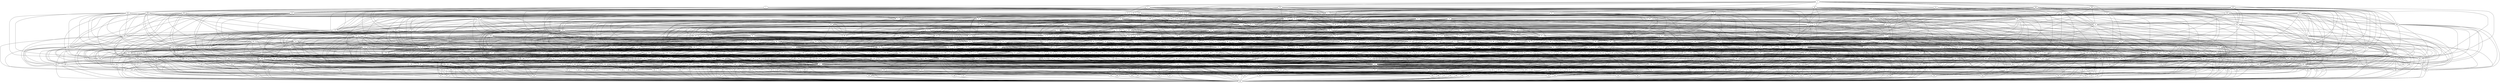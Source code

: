 graph {
  1 -- 2;
  1 -- 4;
  1 -- 11;
  1 -- 13;
  1 -- 39;
  1 -- 41;
  1 -- 48;
  1 -- 50;
  1 -- 151;
  1 -- 153;
  1 -- 160;
  1 -- 162;
  1 -- 188;
  1 -- 190;
  1 -- 197;
  1 -- 199;
  2 -- 3;
  2 -- 10;
  2 -- 12;
  2 -- 38;
  2 -- 40;
  2 -- 47;
  2 -- 49;
  2 -- 150;
  2 -- 152;
  2 -- 159;
  2 -- 161;
  2 -- 187;
  2 -- 189;
  2 -- 196;
  2 -- 198;
  4 -- 5;
  4 -- 10;
  4 -- 14;
  4 -- 38;
  4 -- 42;
  4 -- 47;
  4 -- 51;
  4 -- 150;
  4 -- 154;
  4 -- 159;
  4 -- 163;
  4 -- 187;
  4 -- 191;
  4 -- 196;
  4 -- 200;
  11 -- 3;
  11 -- 19;
  11 -- 21;
  11 -- 38;
  11 -- 40;
  11 -- 56;
  11 -- 58;
  11 -- 150;
  11 -- 152;
  11 -- 168;
  11 -- 170;
  11 -- 187;
  11 -- 189;
  11 -- 205;
  11 -- 207;
  13 -- 5;
  13 -- 19;
  13 -- 23;
  13 -- 38;
  13 -- 42;
  13 -- 56;
  13 -- 60;
  13 -- 150;
  13 -- 154;
  13 -- 168;
  13 -- 172;
  13 -- 187;
  13 -- 191;
  13 -- 205;
  13 -- 209;
  39 -- 3;
  39 -- 10;
  39 -- 12;
  39 -- 75;
  39 -- 77;
  39 -- 84;
  39 -- 86;
  39 -- 150;
  39 -- 152;
  39 -- 159;
  39 -- 161;
  39 -- 224;
  39 -- 226;
  39 -- 233;
  39 -- 235;
  41 -- 5;
  41 -- 10;
  41 -- 14;
  41 -- 75;
  41 -- 79;
  41 -- 84;
  41 -- 88;
  41 -- 150;
  41 -- 154;
  41 -- 159;
  41 -- 163;
  41 -- 224;
  41 -- 228;
  41 -- 233;
  41 -- 237;
  48 -- 3;
  48 -- 19;
  48 -- 21;
  48 -- 75;
  48 -- 77;
  48 -- 93;
  48 -- 95;
  48 -- 150;
  48 -- 152;
  48 -- 168;
  48 -- 170;
  48 -- 224;
  48 -- 226;
  48 -- 242;
  48 -- 244;
  50 -- 5;
  50 -- 19;
  50 -- 23;
  50 -- 75;
  50 -- 79;
  50 -- 93;
  50 -- 97;
  50 -- 150;
  50 -- 154;
  50 -- 168;
  50 -- 172;
  50 -- 224;
  50 -- 228;
  50 -- 242;
  50 -- 246;
  151 -- 3;
  151 -- 10;
  151 -- 12;
  151 -- 38;
  151 -- 40;
  151 -- 47;
  151 -- 49;
  151 -- 299;
  151 -- 301;
  151 -- 308;
  151 -- 310;
  151 -- 336;
  151 -- 338;
  151 -- 345;
  151 -- 347;
  153 -- 5;
  153 -- 10;
  153 -- 14;
  153 -- 38;
  153 -- 42;
  153 -- 47;
  153 -- 51;
  153 -- 299;
  153 -- 303;
  153 -- 308;
  153 -- 312;
  153 -- 336;
  153 -- 340;
  153 -- 345;
  153 -- 349;
  160 -- 3;
  160 -- 19;
  160 -- 21;
  160 -- 38;
  160 -- 40;
  160 -- 56;
  160 -- 58;
  160 -- 299;
  160 -- 301;
  160 -- 317;
  160 -- 319;
  160 -- 336;
  160 -- 338;
  160 -- 354;
  160 -- 356;
  162 -- 5;
  162 -- 19;
  162 -- 23;
  162 -- 38;
  162 -- 42;
  162 -- 56;
  162 -- 60;
  162 -- 299;
  162 -- 303;
  162 -- 317;
  162 -- 321;
  162 -- 336;
  162 -- 340;
  162 -- 354;
  162 -- 358;
  188 -- 3;
  188 -- 10;
  188 -- 12;
  188 -- 75;
  188 -- 77;
  188 -- 84;
  188 -- 86;
  188 -- 299;
  188 -- 301;
  188 -- 308;
  188 -- 310;
  188 -- 373;
  188 -- 375;
  188 -- 382;
  188 -- 384;
  190 -- 5;
  190 -- 10;
  190 -- 14;
  190 -- 75;
  190 -- 79;
  190 -- 84;
  190 -- 88;
  190 -- 299;
  190 -- 303;
  190 -- 308;
  190 -- 312;
  190 -- 373;
  190 -- 377;
  190 -- 382;
  190 -- 386;
  197 -- 3;
  197 -- 19;
  197 -- 21;
  197 -- 75;
  197 -- 77;
  197 -- 93;
  197 -- 95;
  197 -- 299;
  197 -- 301;
  197 -- 317;
  197 -- 319;
  197 -- 373;
  197 -- 375;
  197 -- 391;
  197 -- 393;
  199 -- 5;
  199 -- 19;
  199 -- 23;
  199 -- 75;
  199 -- 79;
  199 -- 93;
  199 -- 97;
  199 -- 299;
  199 -- 303;
  199 -- 317;
  199 -- 321;
  199 -- 373;
  199 -- 377;
  199 -- 391;
  199 -- 395;
  3 -- 6;
  3 -- 15;
  3 -- 43;
  3 -- 52;
  3 -- 155;
  3 -- 164;
  3 -- 192;
  3 -- 201;
  10 -- 20;
  10 -- 22;
  10 -- 57;
  10 -- 59;
  10 -- 169;
  10 -- 171;
  10 -- 206;
  10 -- 208;
  12 -- 6;
  12 -- 20;
  12 -- 24;
  12 -- 43;
  12 -- 57;
  12 -- 61;
  12 -- 155;
  12 -- 169;
  12 -- 173;
  12 -- 192;
  12 -- 206;
  12 -- 210;
  38 -- 76;
  38 -- 78;
  38 -- 85;
  38 -- 87;
  38 -- 225;
  38 -- 227;
  38 -- 234;
  38 -- 236;
  40 -- 6;
  40 -- 15;
  40 -- 76;
  40 -- 80;
  40 -- 85;
  40 -- 89;
  40 -- 155;
  40 -- 164;
  40 -- 225;
  40 -- 229;
  40 -- 234;
  40 -- 238;
  47 -- 20;
  47 -- 22;
  47 -- 76;
  47 -- 78;
  47 -- 94;
  47 -- 96;
  47 -- 169;
  47 -- 171;
  47 -- 225;
  47 -- 227;
  47 -- 243;
  47 -- 245;
  49 -- 6;
  49 -- 20;
  49 -- 24;
  49 -- 76;
  49 -- 80;
  49 -- 94;
  49 -- 98;
  49 -- 155;
  49 -- 169;
  49 -- 173;
  49 -- 225;
  49 -- 229;
  49 -- 243;
  49 -- 247;
  150 -- 300;
  150 -- 302;
  150 -- 309;
  150 -- 311;
  150 -- 337;
  150 -- 339;
  150 -- 346;
  150 -- 348;
  152 -- 6;
  152 -- 15;
  152 -- 43;
  152 -- 52;
  152 -- 300;
  152 -- 304;
  152 -- 309;
  152 -- 313;
  152 -- 337;
  152 -- 341;
  152 -- 346;
  152 -- 350;
  159 -- 20;
  159 -- 22;
  159 -- 57;
  159 -- 59;
  159 -- 300;
  159 -- 302;
  159 -- 318;
  159 -- 320;
  159 -- 337;
  159 -- 339;
  159 -- 355;
  159 -- 357;
  161 -- 6;
  161 -- 20;
  161 -- 24;
  161 -- 43;
  161 -- 57;
  161 -- 61;
  161 -- 300;
  161 -- 304;
  161 -- 318;
  161 -- 322;
  161 -- 337;
  161 -- 341;
  161 -- 355;
  161 -- 359;
  187 -- 76;
  187 -- 78;
  187 -- 85;
  187 -- 87;
  187 -- 300;
  187 -- 302;
  187 -- 309;
  187 -- 311;
  187 -- 374;
  187 -- 376;
  187 -- 383;
  187 -- 385;
  189 -- 6;
  189 -- 15;
  189 -- 76;
  189 -- 80;
  189 -- 85;
  189 -- 89;
  189 -- 300;
  189 -- 304;
  189 -- 309;
  189 -- 313;
  189 -- 374;
  189 -- 378;
  189 -- 383;
  189 -- 387;
  196 -- 20;
  196 -- 22;
  196 -- 76;
  196 -- 78;
  196 -- 94;
  196 -- 96;
  196 -- 300;
  196 -- 302;
  196 -- 318;
  196 -- 320;
  196 -- 374;
  196 -- 376;
  196 -- 392;
  196 -- 394;
  198 -- 6;
  198 -- 20;
  198 -- 24;
  198 -- 76;
  198 -- 80;
  198 -- 94;
  198 -- 98;
  198 -- 300;
  198 -- 304;
  198 -- 318;
  198 -- 322;
  198 -- 374;
  198 -- 378;
  198 -- 392;
  198 -- 396;
  6 -- 7;
  6 -- 16;
  6 -- 44;
  6 -- 53;
  6 -- 156;
  6 -- 165;
  6 -- 193;
  6 -- 202;
  15 -- 7;
  15 -- 21;
  15 -- 25;
  15 -- 44;
  15 -- 58;
  15 -- 62;
  15 -- 156;
  15 -- 170;
  15 -- 174;
  15 -- 193;
  15 -- 207;
  15 -- 211;
  43 -- 7;
  43 -- 16;
  43 -- 77;
  43 -- 81;
  43 -- 86;
  43 -- 90;
  43 -- 156;
  43 -- 165;
  43 -- 226;
  43 -- 230;
  43 -- 235;
  43 -- 239;
  52 -- 7;
  52 -- 21;
  52 -- 25;
  52 -- 77;
  52 -- 81;
  52 -- 95;
  52 -- 99;
  52 -- 156;
  52 -- 170;
  52 -- 174;
  52 -- 226;
  52 -- 230;
  52 -- 244;
  52 -- 248;
  155 -- 7;
  155 -- 16;
  155 -- 44;
  155 -- 53;
  155 -- 301;
  155 -- 305;
  155 -- 310;
  155 -- 314;
  155 -- 338;
  155 -- 342;
  155 -- 347;
  155 -- 351;
  164 -- 7;
  164 -- 21;
  164 -- 25;
  164 -- 44;
  164 -- 58;
  164 -- 62;
  164 -- 301;
  164 -- 305;
  164 -- 319;
  164 -- 323;
  164 -- 338;
  164 -- 342;
  164 -- 356;
  164 -- 360;
  192 -- 7;
  192 -- 16;
  192 -- 77;
  192 -- 81;
  192 -- 86;
  192 -- 90;
  192 -- 301;
  192 -- 305;
  192 -- 310;
  192 -- 314;
  192 -- 375;
  192 -- 379;
  192 -- 384;
  192 -- 388;
  201 -- 7;
  201 -- 21;
  201 -- 25;
  201 -- 77;
  201 -- 81;
  201 -- 95;
  201 -- 99;
  201 -- 301;
  201 -- 305;
  201 -- 319;
  201 -- 323;
  201 -- 375;
  201 -- 379;
  201 -- 393;
  201 -- 397;
  5 -- 8;
  5 -- 17;
  5 -- 45;
  5 -- 54;
  5 -- 157;
  5 -- 166;
  5 -- 194;
  5 -- 203;
  14 -- 8;
  14 -- 22;
  14 -- 26;
  14 -- 45;
  14 -- 59;
  14 -- 63;
  14 -- 157;
  14 -- 171;
  14 -- 175;
  14 -- 194;
  14 -- 208;
  14 -- 212;
  42 -- 8;
  42 -- 17;
  42 -- 78;
  42 -- 82;
  42 -- 87;
  42 -- 91;
  42 -- 157;
  42 -- 166;
  42 -- 227;
  42 -- 231;
  42 -- 236;
  42 -- 240;
  51 -- 8;
  51 -- 22;
  51 -- 26;
  51 -- 78;
  51 -- 82;
  51 -- 96;
  51 -- 100;
  51 -- 157;
  51 -- 171;
  51 -- 175;
  51 -- 227;
  51 -- 231;
  51 -- 245;
  51 -- 249;
  154 -- 8;
  154 -- 17;
  154 -- 45;
  154 -- 54;
  154 -- 302;
  154 -- 306;
  154 -- 311;
  154 -- 315;
  154 -- 339;
  154 -- 343;
  154 -- 348;
  154 -- 352;
  163 -- 8;
  163 -- 22;
  163 -- 26;
  163 -- 45;
  163 -- 59;
  163 -- 63;
  163 -- 302;
  163 -- 306;
  163 -- 320;
  163 -- 324;
  163 -- 339;
  163 -- 343;
  163 -- 357;
  163 -- 361;
  191 -- 8;
  191 -- 17;
  191 -- 78;
  191 -- 82;
  191 -- 87;
  191 -- 91;
  191 -- 302;
  191 -- 306;
  191 -- 311;
  191 -- 315;
  191 -- 376;
  191 -- 380;
  191 -- 385;
  191 -- 389;
  200 -- 8;
  200 -- 22;
  200 -- 26;
  200 -- 78;
  200 -- 82;
  200 -- 96;
  200 -- 100;
  200 -- 302;
  200 -- 306;
  200 -- 320;
  200 -- 324;
  200 -- 376;
  200 -- 380;
  200 -- 394;
  200 -- 398;
  8 -- 9;
  8 -- 18;
  8 -- 46;
  8 -- 55;
  8 -- 158;
  8 -- 167;
  8 -- 195;
  8 -- 204;
  17 -- 9;
  17 -- 23;
  17 -- 27;
  17 -- 46;
  17 -- 60;
  17 -- 64;
  17 -- 158;
  17 -- 172;
  17 -- 176;
  17 -- 195;
  17 -- 209;
  17 -- 213;
  45 -- 9;
  45 -- 18;
  45 -- 79;
  45 -- 83;
  45 -- 88;
  45 -- 92;
  45 -- 158;
  45 -- 167;
  45 -- 228;
  45 -- 232;
  45 -- 237;
  45 -- 241;
  54 -- 9;
  54 -- 23;
  54 -- 27;
  54 -- 79;
  54 -- 83;
  54 -- 97;
  54 -- 101;
  54 -- 158;
  54 -- 172;
  54 -- 176;
  54 -- 228;
  54 -- 232;
  54 -- 246;
  54 -- 250;
  157 -- 9;
  157 -- 18;
  157 -- 46;
  157 -- 55;
  157 -- 303;
  157 -- 307;
  157 -- 312;
  157 -- 316;
  157 -- 340;
  157 -- 344;
  157 -- 349;
  157 -- 353;
  166 -- 9;
  166 -- 23;
  166 -- 27;
  166 -- 46;
  166 -- 60;
  166 -- 64;
  166 -- 303;
  166 -- 307;
  166 -- 321;
  166 -- 325;
  166 -- 340;
  166 -- 344;
  166 -- 358;
  166 -- 362;
  194 -- 9;
  194 -- 18;
  194 -- 79;
  194 -- 83;
  194 -- 88;
  194 -- 92;
  194 -- 303;
  194 -- 307;
  194 -- 312;
  194 -- 316;
  194 -- 377;
  194 -- 381;
  194 -- 386;
  194 -- 390;
  203 -- 9;
  203 -- 23;
  203 -- 27;
  203 -- 79;
  203 -- 83;
  203 -- 97;
  203 -- 101;
  203 -- 303;
  203 -- 307;
  203 -- 321;
  203 -- 325;
  203 -- 377;
  203 -- 381;
  203 -- 395;
  203 -- 399;
  7 -- 9;
  7 -- 18;
  7 -- 46;
  7 -- 55;
  7 -- 158;
  7 -- 167;
  7 -- 195;
  7 -- 204;
  16 -- 9;
  16 -- 24;
  16 -- 27;
  16 -- 46;
  16 -- 61;
  16 -- 64;
  16 -- 158;
  16 -- 173;
  16 -- 176;
  16 -- 195;
  16 -- 210;
  16 -- 213;
  44 -- 9;
  44 -- 18;
  44 -- 80;
  44 -- 83;
  44 -- 89;
  44 -- 92;
  44 -- 158;
  44 -- 167;
  44 -- 229;
  44 -- 232;
  44 -- 238;
  44 -- 241;
  53 -- 9;
  53 -- 24;
  53 -- 27;
  53 -- 80;
  53 -- 83;
  53 -- 98;
  53 -- 101;
  53 -- 158;
  53 -- 173;
  53 -- 176;
  53 -- 229;
  53 -- 232;
  53 -- 247;
  53 -- 250;
  156 -- 9;
  156 -- 18;
  156 -- 46;
  156 -- 55;
  156 -- 304;
  156 -- 307;
  156 -- 313;
  156 -- 316;
  156 -- 341;
  156 -- 344;
  156 -- 350;
  156 -- 353;
  165 -- 9;
  165 -- 24;
  165 -- 27;
  165 -- 46;
  165 -- 61;
  165 -- 64;
  165 -- 304;
  165 -- 307;
  165 -- 322;
  165 -- 325;
  165 -- 341;
  165 -- 344;
  165 -- 359;
  165 -- 362;
  193 -- 9;
  193 -- 18;
  193 -- 80;
  193 -- 83;
  193 -- 89;
  193 -- 92;
  193 -- 304;
  193 -- 307;
  193 -- 313;
  193 -- 316;
  193 -- 378;
  193 -- 381;
  193 -- 387;
  193 -- 390;
  202 -- 9;
  202 -- 24;
  202 -- 27;
  202 -- 80;
  202 -- 83;
  202 -- 98;
  202 -- 101;
  202 -- 304;
  202 -- 307;
  202 -- 322;
  202 -- 325;
  202 -- 378;
  202 -- 381;
  202 -- 396;
  202 -- 399;
  18 -- 25;
  18 -- 26;
  18 -- 62;
  18 -- 63;
  18 -- 174;
  18 -- 175;
  18 -- 211;
  18 -- 212;
  46 -- 81;
  46 -- 82;
  46 -- 90;
  46 -- 91;
  46 -- 230;
  46 -- 231;
  46 -- 239;
  46 -- 240;
  55 -- 25;
  55 -- 26;
  55 -- 81;
  55 -- 82;
  55 -- 99;
  55 -- 100;
  55 -- 174;
  55 -- 175;
  55 -- 230;
  55 -- 231;
  55 -- 248;
  55 -- 249;
  158 -- 305;
  158 -- 306;
  158 -- 314;
  158 -- 315;
  158 -- 342;
  158 -- 343;
  158 -- 351;
  158 -- 352;
  167 -- 25;
  167 -- 26;
  167 -- 62;
  167 -- 63;
  167 -- 305;
  167 -- 306;
  167 -- 323;
  167 -- 324;
  167 -- 342;
  167 -- 343;
  167 -- 360;
  167 -- 361;
  195 -- 81;
  195 -- 82;
  195 -- 90;
  195 -- 91;
  195 -- 305;
  195 -- 306;
  195 -- 314;
  195 -- 315;
  195 -- 379;
  195 -- 380;
  195 -- 388;
  195 -- 389;
  204 -- 25;
  204 -- 26;
  204 -- 81;
  204 -- 82;
  204 -- 99;
  204 -- 100;
  204 -- 305;
  204 -- 306;
  204 -- 323;
  204 -- 324;
  204 -- 379;
  204 -- 380;
  204 -- 397;
  204 -- 398;
  20 -- 28;
  20 -- 30;
  20 -- 65;
  20 -- 67;
  20 -- 177;
  20 -- 179;
  20 -- 214;
  20 -- 216;
  22 -- 28;
  22 -- 32;
  22 -- 65;
  22 -- 69;
  22 -- 177;
  22 -- 181;
  22 -- 214;
  22 -- 218;
  57 -- 28;
  57 -- 30;
  57 -- 84;
  57 -- 86;
  57 -- 102;
  57 -- 104;
  57 -- 177;
  57 -- 179;
  57 -- 233;
  57 -- 235;
  57 -- 251;
  57 -- 253;
  59 -- 28;
  59 -- 32;
  59 -- 84;
  59 -- 88;
  59 -- 102;
  59 -- 106;
  59 -- 177;
  59 -- 181;
  59 -- 233;
  59 -- 237;
  59 -- 251;
  59 -- 255;
  169 -- 28;
  169 -- 30;
  169 -- 65;
  169 -- 67;
  169 -- 308;
  169 -- 310;
  169 -- 326;
  169 -- 328;
  169 -- 345;
  169 -- 347;
  169 -- 363;
  169 -- 365;
  171 -- 28;
  171 -- 32;
  171 -- 65;
  171 -- 69;
  171 -- 308;
  171 -- 312;
  171 -- 326;
  171 -- 330;
  171 -- 345;
  171 -- 349;
  171 -- 363;
  171 -- 367;
  206 -- 28;
  206 -- 30;
  206 -- 84;
  206 -- 86;
  206 -- 102;
  206 -- 104;
  206 -- 308;
  206 -- 310;
  206 -- 326;
  206 -- 328;
  206 -- 382;
  206 -- 384;
  206 -- 400;
  206 -- 402;
  208 -- 28;
  208 -- 32;
  208 -- 84;
  208 -- 88;
  208 -- 102;
  208 -- 106;
  208 -- 308;
  208 -- 312;
  208 -- 326;
  208 -- 330;
  208 -- 382;
  208 -- 386;
  208 -- 400;
  208 -- 404;
  19 -- 29;
  19 -- 31;
  19 -- 66;
  19 -- 68;
  19 -- 178;
  19 -- 180;
  19 -- 215;
  19 -- 217;
  21 -- 29;
  21 -- 33;
  21 -- 66;
  21 -- 70;
  21 -- 178;
  21 -- 182;
  21 -- 215;
  21 -- 219;
  56 -- 29;
  56 -- 31;
  56 -- 85;
  56 -- 87;
  56 -- 103;
  56 -- 105;
  56 -- 178;
  56 -- 180;
  56 -- 234;
  56 -- 236;
  56 -- 252;
  56 -- 254;
  58 -- 29;
  58 -- 33;
  58 -- 85;
  58 -- 89;
  58 -- 103;
  58 -- 107;
  58 -- 178;
  58 -- 182;
  58 -- 234;
  58 -- 238;
  58 -- 252;
  58 -- 256;
  168 -- 29;
  168 -- 31;
  168 -- 66;
  168 -- 68;
  168 -- 309;
  168 -- 311;
  168 -- 327;
  168 -- 329;
  168 -- 346;
  168 -- 348;
  168 -- 364;
  168 -- 366;
  170 -- 29;
  170 -- 33;
  170 -- 66;
  170 -- 70;
  170 -- 309;
  170 -- 313;
  170 -- 327;
  170 -- 331;
  170 -- 346;
  170 -- 350;
  170 -- 364;
  170 -- 368;
  205 -- 29;
  205 -- 31;
  205 -- 85;
  205 -- 87;
  205 -- 103;
  205 -- 105;
  205 -- 309;
  205 -- 311;
  205 -- 327;
  205 -- 329;
  205 -- 383;
  205 -- 385;
  205 -- 401;
  205 -- 403;
  207 -- 29;
  207 -- 33;
  207 -- 85;
  207 -- 89;
  207 -- 103;
  207 -- 107;
  207 -- 309;
  207 -- 313;
  207 -- 327;
  207 -- 331;
  207 -- 383;
  207 -- 387;
  207 -- 401;
  207 -- 405;
  24 -- 30;
  24 -- 34;
  24 -- 67;
  24 -- 71;
  24 -- 179;
  24 -- 183;
  24 -- 216;
  24 -- 220;
  61 -- 30;
  61 -- 34;
  61 -- 86;
  61 -- 90;
  61 -- 104;
  61 -- 108;
  61 -- 179;
  61 -- 183;
  61 -- 235;
  61 -- 239;
  61 -- 253;
  61 -- 257;
  173 -- 30;
  173 -- 34;
  173 -- 67;
  173 -- 71;
  173 -- 310;
  173 -- 314;
  173 -- 328;
  173 -- 332;
  173 -- 347;
  173 -- 351;
  173 -- 365;
  173 -- 369;
  210 -- 30;
  210 -- 34;
  210 -- 86;
  210 -- 90;
  210 -- 104;
  210 -- 108;
  210 -- 310;
  210 -- 314;
  210 -- 328;
  210 -- 332;
  210 -- 384;
  210 -- 388;
  210 -- 402;
  210 -- 406;
  23 -- 31;
  23 -- 35;
  23 -- 68;
  23 -- 72;
  23 -- 180;
  23 -- 184;
  23 -- 217;
  23 -- 221;
  60 -- 31;
  60 -- 35;
  60 -- 87;
  60 -- 91;
  60 -- 105;
  60 -- 109;
  60 -- 180;
  60 -- 184;
  60 -- 236;
  60 -- 240;
  60 -- 254;
  60 -- 258;
  172 -- 31;
  172 -- 35;
  172 -- 68;
  172 -- 72;
  172 -- 311;
  172 -- 315;
  172 -- 329;
  172 -- 333;
  172 -- 348;
  172 -- 352;
  172 -- 366;
  172 -- 370;
  209 -- 31;
  209 -- 35;
  209 -- 87;
  209 -- 91;
  209 -- 105;
  209 -- 109;
  209 -- 311;
  209 -- 315;
  209 -- 329;
  209 -- 333;
  209 -- 385;
  209 -- 389;
  209 -- 403;
  209 -- 407;
  26 -- 32;
  26 -- 36;
  26 -- 69;
  26 -- 73;
  26 -- 181;
  26 -- 185;
  26 -- 218;
  26 -- 222;
  63 -- 32;
  63 -- 36;
  63 -- 88;
  63 -- 92;
  63 -- 106;
  63 -- 110;
  63 -- 181;
  63 -- 185;
  63 -- 237;
  63 -- 241;
  63 -- 255;
  63 -- 259;
  175 -- 32;
  175 -- 36;
  175 -- 69;
  175 -- 73;
  175 -- 312;
  175 -- 316;
  175 -- 330;
  175 -- 334;
  175 -- 349;
  175 -- 353;
  175 -- 367;
  175 -- 371;
  212 -- 32;
  212 -- 36;
  212 -- 88;
  212 -- 92;
  212 -- 106;
  212 -- 110;
  212 -- 312;
  212 -- 316;
  212 -- 330;
  212 -- 334;
  212 -- 386;
  212 -- 390;
  212 -- 404;
  212 -- 408;
  25 -- 33;
  25 -- 36;
  25 -- 70;
  25 -- 73;
  25 -- 182;
  25 -- 185;
  25 -- 219;
  25 -- 222;
  62 -- 33;
  62 -- 36;
  62 -- 89;
  62 -- 92;
  62 -- 107;
  62 -- 110;
  62 -- 182;
  62 -- 185;
  62 -- 238;
  62 -- 241;
  62 -- 256;
  62 -- 259;
  174 -- 33;
  174 -- 36;
  174 -- 70;
  174 -- 73;
  174 -- 313;
  174 -- 316;
  174 -- 331;
  174 -- 334;
  174 -- 350;
  174 -- 353;
  174 -- 368;
  174 -- 371;
  211 -- 33;
  211 -- 36;
  211 -- 89;
  211 -- 92;
  211 -- 107;
  211 -- 110;
  211 -- 313;
  211 -- 316;
  211 -- 331;
  211 -- 334;
  211 -- 387;
  211 -- 390;
  211 -- 405;
  211 -- 408;
  27 -- 34;
  27 -- 35;
  27 -- 71;
  27 -- 72;
  27 -- 183;
  27 -- 184;
  27 -- 220;
  27 -- 221;
  64 -- 34;
  64 -- 35;
  64 -- 90;
  64 -- 91;
  64 -- 108;
  64 -- 109;
  64 -- 183;
  64 -- 184;
  64 -- 239;
  64 -- 240;
  64 -- 257;
  64 -- 258;
  176 -- 34;
  176 -- 35;
  176 -- 71;
  176 -- 72;
  176 -- 314;
  176 -- 315;
  176 -- 332;
  176 -- 333;
  176 -- 351;
  176 -- 352;
  176 -- 369;
  176 -- 370;
  213 -- 34;
  213 -- 35;
  213 -- 90;
  213 -- 91;
  213 -- 108;
  213 -- 109;
  213 -- 314;
  213 -- 315;
  213 -- 332;
  213 -- 333;
  213 -- 388;
  213 -- 389;
  213 -- 406;
  213 -- 407;
  29 -- 37;
  29 -- 74;
  29 -- 186;
  29 -- 223;
  31 -- 37;
  31 -- 74;
  31 -- 186;
  31 -- 223;
  66 -- 37;
  66 -- 93;
  66 -- 95;
  66 -- 111;
  66 -- 186;
  66 -- 242;
  66 -- 244;
  66 -- 260;
  68 -- 37;
  68 -- 93;
  68 -- 97;
  68 -- 111;
  68 -- 186;
  68 -- 242;
  68 -- 246;
  68 -- 260;
  178 -- 37;
  178 -- 74;
  178 -- 317;
  178 -- 319;
  178 -- 335;
  178 -- 354;
  178 -- 356;
  178 -- 372;
  180 -- 37;
  180 -- 74;
  180 -- 317;
  180 -- 321;
  180 -- 335;
  180 -- 354;
  180 -- 358;
  180 -- 372;
  215 -- 37;
  215 -- 93;
  215 -- 95;
  215 -- 111;
  215 -- 317;
  215 -- 319;
  215 -- 335;
  215 -- 391;
  215 -- 393;
  215 -- 409;
  217 -- 37;
  217 -- 93;
  217 -- 97;
  217 -- 111;
  217 -- 317;
  217 -- 321;
  217 -- 335;
  217 -- 391;
  217 -- 395;
  217 -- 409;
  28 -- 37;
  28 -- 74;
  28 -- 186;
  28 -- 223;
  30 -- 37;
  30 -- 74;
  30 -- 186;
  30 -- 223;
  65 -- 37;
  65 -- 94;
  65 -- 96;
  65 -- 111;
  65 -- 186;
  65 -- 243;
  65 -- 245;
  65 -- 260;
  67 -- 37;
  67 -- 94;
  67 -- 98;
  67 -- 111;
  67 -- 186;
  67 -- 243;
  67 -- 247;
  67 -- 260;
  177 -- 37;
  177 -- 74;
  177 -- 318;
  177 -- 320;
  177 -- 335;
  177 -- 355;
  177 -- 357;
  177 -- 372;
  179 -- 37;
  179 -- 74;
  179 -- 318;
  179 -- 322;
  179 -- 335;
  179 -- 355;
  179 -- 359;
  179 -- 372;
  214 -- 37;
  214 -- 94;
  214 -- 96;
  214 -- 111;
  214 -- 318;
  214 -- 320;
  214 -- 335;
  214 -- 392;
  214 -- 394;
  214 -- 409;
  216 -- 37;
  216 -- 94;
  216 -- 98;
  216 -- 111;
  216 -- 318;
  216 -- 322;
  216 -- 335;
  216 -- 392;
  216 -- 396;
  216 -- 409;
  33 -- 37;
  33 -- 74;
  33 -- 186;
  33 -- 223;
  70 -- 37;
  70 -- 95;
  70 -- 99;
  70 -- 111;
  70 -- 186;
  70 -- 244;
  70 -- 248;
  70 -- 260;
  182 -- 37;
  182 -- 74;
  182 -- 319;
  182 -- 323;
  182 -- 335;
  182 -- 356;
  182 -- 360;
  182 -- 372;
  219 -- 37;
  219 -- 95;
  219 -- 99;
  219 -- 111;
  219 -- 319;
  219 -- 323;
  219 -- 335;
  219 -- 393;
  219 -- 397;
  219 -- 409;
  32 -- 37;
  32 -- 74;
  32 -- 186;
  32 -- 223;
  69 -- 37;
  69 -- 96;
  69 -- 100;
  69 -- 111;
  69 -- 186;
  69 -- 245;
  69 -- 249;
  69 -- 260;
  181 -- 37;
  181 -- 74;
  181 -- 320;
  181 -- 324;
  181 -- 335;
  181 -- 357;
  181 -- 361;
  181 -- 372;
  218 -- 37;
  218 -- 96;
  218 -- 100;
  218 -- 111;
  218 -- 320;
  218 -- 324;
  218 -- 335;
  218 -- 394;
  218 -- 398;
  218 -- 409;
  35 -- 37;
  35 -- 74;
  35 -- 186;
  35 -- 223;
  72 -- 37;
  72 -- 97;
  72 -- 101;
  72 -- 111;
  72 -- 186;
  72 -- 246;
  72 -- 250;
  72 -- 260;
  184 -- 37;
  184 -- 74;
  184 -- 321;
  184 -- 325;
  184 -- 335;
  184 -- 358;
  184 -- 362;
  184 -- 372;
  221 -- 37;
  221 -- 97;
  221 -- 101;
  221 -- 111;
  221 -- 321;
  221 -- 325;
  221 -- 335;
  221 -- 395;
  221 -- 399;
  221 -- 409;
  34 -- 37;
  34 -- 74;
  34 -- 186;
  34 -- 223;
  71 -- 37;
  71 -- 98;
  71 -- 101;
  71 -- 111;
  71 -- 186;
  71 -- 247;
  71 -- 250;
  71 -- 260;
  183 -- 37;
  183 -- 74;
  183 -- 322;
  183 -- 325;
  183 -- 335;
  183 -- 359;
  183 -- 362;
  183 -- 372;
  220 -- 37;
  220 -- 98;
  220 -- 101;
  220 -- 111;
  220 -- 322;
  220 -- 325;
  220 -- 335;
  220 -- 396;
  220 -- 399;
  220 -- 409;
  36 -- 37;
  36 -- 74;
  36 -- 186;
  36 -- 223;
  73 -- 37;
  73 -- 99;
  73 -- 100;
  73 -- 111;
  73 -- 186;
  73 -- 248;
  73 -- 249;
  73 -- 260;
  185 -- 37;
  185 -- 74;
  185 -- 323;
  185 -- 324;
  185 -- 335;
  185 -- 360;
  185 -- 361;
  185 -- 372;
  222 -- 37;
  222 -- 99;
  222 -- 100;
  222 -- 111;
  222 -- 323;
  222 -- 324;
  222 -- 335;
  222 -- 397;
  222 -- 398;
  222 -- 409;
  74 -- 102;
  74 -- 103;
  74 -- 104;
  74 -- 105;
  74 -- 106;
  74 -- 107;
  74 -- 108;
  74 -- 109;
  74 -- 110;
  74 -- 251;
  74 -- 252;
  74 -- 253;
  74 -- 254;
  74 -- 255;
  74 -- 256;
  74 -- 257;
  74 -- 258;
  74 -- 259;
  186 -- 326;
  186 -- 327;
  186 -- 328;
  186 -- 329;
  186 -- 330;
  186 -- 331;
  186 -- 332;
  186 -- 333;
  186 -- 334;
  186 -- 363;
  186 -- 364;
  186 -- 365;
  186 -- 366;
  186 -- 367;
  186 -- 368;
  186 -- 369;
  186 -- 370;
  186 -- 371;
  223 -- 102;
  223 -- 103;
  223 -- 104;
  223 -- 105;
  223 -- 106;
  223 -- 107;
  223 -- 108;
  223 -- 109;
  223 -- 110;
  223 -- 326;
  223 -- 327;
  223 -- 328;
  223 -- 329;
  223 -- 330;
  223 -- 331;
  223 -- 332;
  223 -- 333;
  223 -- 334;
  223 -- 400;
  223 -- 401;
  223 -- 402;
  223 -- 403;
  223 -- 404;
  223 -- 405;
  223 -- 406;
  223 -- 407;
  223 -- 408;
  76 -- 112;
  76 -- 114;
  76 -- 121;
  76 -- 123;
  76 -- 261;
  76 -- 263;
  76 -- 270;
  76 -- 272;
  78 -- 112;
  78 -- 116;
  78 -- 121;
  78 -- 125;
  78 -- 261;
  78 -- 265;
  78 -- 270;
  78 -- 274;
  85 -- 112;
  85 -- 114;
  85 -- 130;
  85 -- 132;
  85 -- 261;
  85 -- 263;
  85 -- 279;
  85 -- 281;
  87 -- 112;
  87 -- 116;
  87 -- 130;
  87 -- 134;
  87 -- 261;
  87 -- 265;
  87 -- 279;
  87 -- 283;
  225 -- 112;
  225 -- 114;
  225 -- 121;
  225 -- 123;
  225 -- 336;
  225 -- 338;
  225 -- 345;
  225 -- 347;
  225 -- 410;
  225 -- 412;
  225 -- 419;
  225 -- 421;
  227 -- 112;
  227 -- 116;
  227 -- 121;
  227 -- 125;
  227 -- 336;
  227 -- 340;
  227 -- 345;
  227 -- 349;
  227 -- 410;
  227 -- 414;
  227 -- 419;
  227 -- 423;
  234 -- 112;
  234 -- 114;
  234 -- 130;
  234 -- 132;
  234 -- 336;
  234 -- 338;
  234 -- 354;
  234 -- 356;
  234 -- 410;
  234 -- 412;
  234 -- 428;
  234 -- 430;
  236 -- 112;
  236 -- 116;
  236 -- 130;
  236 -- 134;
  236 -- 336;
  236 -- 340;
  236 -- 354;
  236 -- 358;
  236 -- 410;
  236 -- 414;
  236 -- 428;
  236 -- 432;
  75 -- 113;
  75 -- 115;
  75 -- 122;
  75 -- 124;
  75 -- 262;
  75 -- 264;
  75 -- 271;
  75 -- 273;
  77 -- 113;
  77 -- 117;
  77 -- 122;
  77 -- 126;
  77 -- 262;
  77 -- 266;
  77 -- 271;
  77 -- 275;
  84 -- 113;
  84 -- 115;
  84 -- 131;
  84 -- 133;
  84 -- 262;
  84 -- 264;
  84 -- 280;
  84 -- 282;
  86 -- 113;
  86 -- 117;
  86 -- 131;
  86 -- 135;
  86 -- 262;
  86 -- 266;
  86 -- 280;
  86 -- 284;
  224 -- 113;
  224 -- 115;
  224 -- 122;
  224 -- 124;
  224 -- 337;
  224 -- 339;
  224 -- 346;
  224 -- 348;
  224 -- 411;
  224 -- 413;
  224 -- 420;
  224 -- 422;
  226 -- 113;
  226 -- 117;
  226 -- 122;
  226 -- 126;
  226 -- 337;
  226 -- 341;
  226 -- 346;
  226 -- 350;
  226 -- 411;
  226 -- 415;
  226 -- 420;
  226 -- 424;
  233 -- 113;
  233 -- 115;
  233 -- 131;
  233 -- 133;
  233 -- 337;
  233 -- 339;
  233 -- 355;
  233 -- 357;
  233 -- 411;
  233 -- 413;
  233 -- 429;
  233 -- 431;
  235 -- 113;
  235 -- 117;
  235 -- 131;
  235 -- 135;
  235 -- 337;
  235 -- 341;
  235 -- 355;
  235 -- 359;
  235 -- 411;
  235 -- 415;
  235 -- 429;
  235 -- 433;
  80 -- 114;
  80 -- 118;
  80 -- 123;
  80 -- 127;
  80 -- 263;
  80 -- 267;
  80 -- 272;
  80 -- 276;
  89 -- 114;
  89 -- 118;
  89 -- 132;
  89 -- 136;
  89 -- 263;
  89 -- 267;
  89 -- 281;
  89 -- 285;
  229 -- 114;
  229 -- 118;
  229 -- 123;
  229 -- 127;
  229 -- 338;
  229 -- 342;
  229 -- 347;
  229 -- 351;
  229 -- 412;
  229 -- 416;
  229 -- 421;
  229 -- 425;
  238 -- 114;
  238 -- 118;
  238 -- 132;
  238 -- 136;
  238 -- 338;
  238 -- 342;
  238 -- 356;
  238 -- 360;
  238 -- 412;
  238 -- 416;
  238 -- 430;
  238 -- 434;
  79 -- 115;
  79 -- 119;
  79 -- 124;
  79 -- 128;
  79 -- 264;
  79 -- 268;
  79 -- 273;
  79 -- 277;
  88 -- 115;
  88 -- 119;
  88 -- 133;
  88 -- 137;
  88 -- 264;
  88 -- 268;
  88 -- 282;
  88 -- 286;
  228 -- 115;
  228 -- 119;
  228 -- 124;
  228 -- 128;
  228 -- 339;
  228 -- 343;
  228 -- 348;
  228 -- 352;
  228 -- 413;
  228 -- 417;
  228 -- 422;
  228 -- 426;
  237 -- 115;
  237 -- 119;
  237 -- 133;
  237 -- 137;
  237 -- 339;
  237 -- 343;
  237 -- 357;
  237 -- 361;
  237 -- 413;
  237 -- 417;
  237 -- 431;
  237 -- 435;
  82 -- 116;
  82 -- 120;
  82 -- 125;
  82 -- 129;
  82 -- 265;
  82 -- 269;
  82 -- 274;
  82 -- 278;
  91 -- 116;
  91 -- 120;
  91 -- 134;
  91 -- 138;
  91 -- 265;
  91 -- 269;
  91 -- 283;
  91 -- 287;
  231 -- 116;
  231 -- 120;
  231 -- 125;
  231 -- 129;
  231 -- 340;
  231 -- 344;
  231 -- 349;
  231 -- 353;
  231 -- 414;
  231 -- 418;
  231 -- 423;
  231 -- 427;
  240 -- 116;
  240 -- 120;
  240 -- 134;
  240 -- 138;
  240 -- 340;
  240 -- 344;
  240 -- 358;
  240 -- 362;
  240 -- 414;
  240 -- 418;
  240 -- 432;
  240 -- 436;
  81 -- 117;
  81 -- 120;
  81 -- 126;
  81 -- 129;
  81 -- 266;
  81 -- 269;
  81 -- 275;
  81 -- 278;
  90 -- 117;
  90 -- 120;
  90 -- 135;
  90 -- 138;
  90 -- 266;
  90 -- 269;
  90 -- 284;
  90 -- 287;
  230 -- 117;
  230 -- 120;
  230 -- 126;
  230 -- 129;
  230 -- 341;
  230 -- 344;
  230 -- 350;
  230 -- 353;
  230 -- 415;
  230 -- 418;
  230 -- 424;
  230 -- 427;
  239 -- 117;
  239 -- 120;
  239 -- 135;
  239 -- 138;
  239 -- 341;
  239 -- 344;
  239 -- 359;
  239 -- 362;
  239 -- 415;
  239 -- 418;
  239 -- 433;
  239 -- 436;
  83 -- 118;
  83 -- 119;
  83 -- 127;
  83 -- 128;
  83 -- 267;
  83 -- 268;
  83 -- 276;
  83 -- 277;
  92 -- 118;
  92 -- 119;
  92 -- 136;
  92 -- 137;
  92 -- 267;
  92 -- 268;
  92 -- 285;
  92 -- 286;
  232 -- 118;
  232 -- 119;
  232 -- 127;
  232 -- 128;
  232 -- 342;
  232 -- 343;
  232 -- 351;
  232 -- 352;
  232 -- 416;
  232 -- 417;
  232 -- 425;
  232 -- 426;
  241 -- 118;
  241 -- 119;
  241 -- 136;
  241 -- 137;
  241 -- 342;
  241 -- 343;
  241 -- 360;
  241 -- 361;
  241 -- 416;
  241 -- 417;
  241 -- 434;
  241 -- 435;
  94 -- 121;
  94 -- 123;
  94 -- 139;
  94 -- 141;
  94 -- 270;
  94 -- 272;
  94 -- 288;
  94 -- 290;
  96 -- 121;
  96 -- 125;
  96 -- 139;
  96 -- 143;
  96 -- 270;
  96 -- 274;
  96 -- 288;
  96 -- 292;
  243 -- 121;
  243 -- 123;
  243 -- 139;
  243 -- 141;
  243 -- 345;
  243 -- 347;
  243 -- 363;
  243 -- 365;
  243 -- 419;
  243 -- 421;
  243 -- 437;
  243 -- 439;
  245 -- 121;
  245 -- 125;
  245 -- 139;
  245 -- 143;
  245 -- 345;
  245 -- 349;
  245 -- 363;
  245 -- 367;
  245 -- 419;
  245 -- 423;
  245 -- 437;
  245 -- 441;
  93 -- 122;
  93 -- 124;
  93 -- 140;
  93 -- 142;
  93 -- 271;
  93 -- 273;
  93 -- 289;
  93 -- 291;
  95 -- 122;
  95 -- 126;
  95 -- 140;
  95 -- 144;
  95 -- 271;
  95 -- 275;
  95 -- 289;
  95 -- 293;
  242 -- 122;
  242 -- 124;
  242 -- 140;
  242 -- 142;
  242 -- 346;
  242 -- 348;
  242 -- 364;
  242 -- 366;
  242 -- 420;
  242 -- 422;
  242 -- 438;
  242 -- 440;
  244 -- 122;
  244 -- 126;
  244 -- 140;
  244 -- 144;
  244 -- 346;
  244 -- 350;
  244 -- 364;
  244 -- 368;
  244 -- 420;
  244 -- 424;
  244 -- 438;
  244 -- 442;
  98 -- 123;
  98 -- 127;
  98 -- 141;
  98 -- 145;
  98 -- 272;
  98 -- 276;
  98 -- 290;
  98 -- 294;
  247 -- 123;
  247 -- 127;
  247 -- 141;
  247 -- 145;
  247 -- 347;
  247 -- 351;
  247 -- 365;
  247 -- 369;
  247 -- 421;
  247 -- 425;
  247 -- 439;
  247 -- 443;
  97 -- 124;
  97 -- 128;
  97 -- 142;
  97 -- 146;
  97 -- 273;
  97 -- 277;
  97 -- 291;
  97 -- 295;
  246 -- 124;
  246 -- 128;
  246 -- 142;
  246 -- 146;
  246 -- 348;
  246 -- 352;
  246 -- 366;
  246 -- 370;
  246 -- 422;
  246 -- 426;
  246 -- 440;
  246 -- 444;
  100 -- 125;
  100 -- 129;
  100 -- 143;
  100 -- 147;
  100 -- 274;
  100 -- 278;
  100 -- 292;
  100 -- 296;
  249 -- 125;
  249 -- 129;
  249 -- 143;
  249 -- 147;
  249 -- 349;
  249 -- 353;
  249 -- 367;
  249 -- 371;
  249 -- 423;
  249 -- 427;
  249 -- 441;
  249 -- 445;
  99 -- 126;
  99 -- 129;
  99 -- 144;
  99 -- 147;
  99 -- 275;
  99 -- 278;
  99 -- 293;
  99 -- 296;
  248 -- 126;
  248 -- 129;
  248 -- 144;
  248 -- 147;
  248 -- 350;
  248 -- 353;
  248 -- 368;
  248 -- 371;
  248 -- 424;
  248 -- 427;
  248 -- 442;
  248 -- 445;
  101 -- 127;
  101 -- 128;
  101 -- 145;
  101 -- 146;
  101 -- 276;
  101 -- 277;
  101 -- 294;
  101 -- 295;
  250 -- 127;
  250 -- 128;
  250 -- 145;
  250 -- 146;
  250 -- 351;
  250 -- 352;
  250 -- 369;
  250 -- 370;
  250 -- 425;
  250 -- 426;
  250 -- 443;
  250 -- 444;
  103 -- 130;
  103 -- 132;
  103 -- 148;
  103 -- 279;
  103 -- 281;
  103 -- 297;
  105 -- 130;
  105 -- 134;
  105 -- 148;
  105 -- 279;
  105 -- 283;
  105 -- 297;
  252 -- 130;
  252 -- 132;
  252 -- 148;
  252 -- 354;
  252 -- 356;
  252 -- 372;
  252 -- 428;
  252 -- 430;
  252 -- 446;
  254 -- 130;
  254 -- 134;
  254 -- 148;
  254 -- 354;
  254 -- 358;
  254 -- 372;
  254 -- 428;
  254 -- 432;
  254 -- 446;
  102 -- 131;
  102 -- 133;
  102 -- 148;
  102 -- 280;
  102 -- 282;
  102 -- 297;
  104 -- 131;
  104 -- 135;
  104 -- 148;
  104 -- 280;
  104 -- 284;
  104 -- 297;
  251 -- 131;
  251 -- 133;
  251 -- 148;
  251 -- 355;
  251 -- 357;
  251 -- 372;
  251 -- 429;
  251 -- 431;
  251 -- 446;
  253 -- 131;
  253 -- 135;
  253 -- 148;
  253 -- 355;
  253 -- 359;
  253 -- 372;
  253 -- 429;
  253 -- 433;
  253 -- 446;
  107 -- 132;
  107 -- 136;
  107 -- 148;
  107 -- 281;
  107 -- 285;
  107 -- 297;
  256 -- 132;
  256 -- 136;
  256 -- 148;
  256 -- 356;
  256 -- 360;
  256 -- 372;
  256 -- 430;
  256 -- 434;
  256 -- 446;
  106 -- 133;
  106 -- 137;
  106 -- 148;
  106 -- 282;
  106 -- 286;
  106 -- 297;
  255 -- 133;
  255 -- 137;
  255 -- 148;
  255 -- 357;
  255 -- 361;
  255 -- 372;
  255 -- 431;
  255 -- 435;
  255 -- 446;
  109 -- 134;
  109 -- 138;
  109 -- 148;
  109 -- 283;
  109 -- 287;
  109 -- 297;
  258 -- 134;
  258 -- 138;
  258 -- 148;
  258 -- 358;
  258 -- 362;
  258 -- 372;
  258 -- 432;
  258 -- 436;
  258 -- 446;
  108 -- 135;
  108 -- 138;
  108 -- 148;
  108 -- 284;
  108 -- 287;
  108 -- 297;
  257 -- 135;
  257 -- 138;
  257 -- 148;
  257 -- 359;
  257 -- 362;
  257 -- 372;
  257 -- 433;
  257 -- 436;
  257 -- 446;
  110 -- 136;
  110 -- 137;
  110 -- 148;
  110 -- 285;
  110 -- 286;
  110 -- 297;
  259 -- 136;
  259 -- 137;
  259 -- 148;
  259 -- 360;
  259 -- 361;
  259 -- 372;
  259 -- 434;
  259 -- 435;
  259 -- 446;
  111 -- 139;
  111 -- 140;
  111 -- 141;
  111 -- 142;
  111 -- 143;
  111 -- 144;
  111 -- 145;
  111 -- 146;
  111 -- 147;
  111 -- 288;
  111 -- 289;
  111 -- 290;
  111 -- 291;
  111 -- 292;
  111 -- 293;
  111 -- 294;
  111 -- 295;
  111 -- 296;
  260 -- 139;
  260 -- 140;
  260 -- 141;
  260 -- 142;
  260 -- 143;
  260 -- 144;
  260 -- 145;
  260 -- 146;
  260 -- 147;
  260 -- 363;
  260 -- 364;
  260 -- 365;
  260 -- 366;
  260 -- 367;
  260 -- 368;
  260 -- 369;
  260 -- 370;
  260 -- 371;
  260 -- 437;
  260 -- 438;
  260 -- 439;
  260 -- 440;
  260 -- 441;
  260 -- 442;
  260 -- 443;
  260 -- 444;
  260 -- 445;
  113 -- 149;
  113 -- 298;
  115 -- 149;
  115 -- 298;
  122 -- 149;
  122 -- 298;
  124 -- 149;
  124 -- 298;
  262 -- 149;
  262 -- 373;
  262 -- 375;
  262 -- 382;
  262 -- 384;
  262 -- 447;
  264 -- 149;
  264 -- 373;
  264 -- 377;
  264 -- 382;
  264 -- 386;
  264 -- 447;
  271 -- 149;
  271 -- 373;
  271 -- 375;
  271 -- 391;
  271 -- 393;
  271 -- 447;
  273 -- 149;
  273 -- 373;
  273 -- 377;
  273 -- 391;
  273 -- 395;
  273 -- 447;
  112 -- 149;
  112 -- 298;
  114 -- 149;
  114 -- 298;
  121 -- 149;
  121 -- 298;
  123 -- 149;
  123 -- 298;
  261 -- 149;
  261 -- 374;
  261 -- 376;
  261 -- 383;
  261 -- 385;
  261 -- 447;
  263 -- 149;
  263 -- 374;
  263 -- 378;
  263 -- 383;
  263 -- 387;
  263 -- 447;
  270 -- 149;
  270 -- 374;
  270 -- 376;
  270 -- 392;
  270 -- 394;
  270 -- 447;
  272 -- 149;
  272 -- 374;
  272 -- 378;
  272 -- 392;
  272 -- 396;
  272 -- 447;
  117 -- 149;
  117 -- 298;
  126 -- 149;
  126 -- 298;
  266 -- 149;
  266 -- 375;
  266 -- 379;
  266 -- 384;
  266 -- 388;
  266 -- 447;
  275 -- 149;
  275 -- 375;
  275 -- 379;
  275 -- 393;
  275 -- 397;
  275 -- 447;
  116 -- 149;
  116 -- 298;
  125 -- 149;
  125 -- 298;
  265 -- 149;
  265 -- 376;
  265 -- 380;
  265 -- 385;
  265 -- 389;
  265 -- 447;
  274 -- 149;
  274 -- 376;
  274 -- 380;
  274 -- 394;
  274 -- 398;
  274 -- 447;
  119 -- 149;
  119 -- 298;
  128 -- 149;
  128 -- 298;
  268 -- 149;
  268 -- 377;
  268 -- 381;
  268 -- 386;
  268 -- 390;
  268 -- 447;
  277 -- 149;
  277 -- 377;
  277 -- 381;
  277 -- 395;
  277 -- 399;
  277 -- 447;
  118 -- 149;
  118 -- 298;
  127 -- 149;
  127 -- 298;
  267 -- 149;
  267 -- 378;
  267 -- 381;
  267 -- 387;
  267 -- 390;
  267 -- 447;
  276 -- 149;
  276 -- 378;
  276 -- 381;
  276 -- 396;
  276 -- 399;
  276 -- 447;
  120 -- 149;
  120 -- 298;
  129 -- 149;
  129 -- 298;
  269 -- 149;
  269 -- 379;
  269 -- 380;
  269 -- 388;
  269 -- 389;
  269 -- 447;
  278 -- 149;
  278 -- 379;
  278 -- 380;
  278 -- 397;
  278 -- 398;
  278 -- 447;
  131 -- 149;
  131 -- 298;
  133 -- 149;
  133 -- 298;
  280 -- 149;
  280 -- 382;
  280 -- 384;
  280 -- 400;
  280 -- 402;
  280 -- 447;
  282 -- 149;
  282 -- 382;
  282 -- 386;
  282 -- 400;
  282 -- 404;
  282 -- 447;
  130 -- 149;
  130 -- 298;
  132 -- 149;
  132 -- 298;
  279 -- 149;
  279 -- 383;
  279 -- 385;
  279 -- 401;
  279 -- 403;
  279 -- 447;
  281 -- 149;
  281 -- 383;
  281 -- 387;
  281 -- 401;
  281 -- 405;
  281 -- 447;
  135 -- 149;
  135 -- 298;
  284 -- 149;
  284 -- 384;
  284 -- 388;
  284 -- 402;
  284 -- 406;
  284 -- 447;
  134 -- 149;
  134 -- 298;
  283 -- 149;
  283 -- 385;
  283 -- 389;
  283 -- 403;
  283 -- 407;
  283 -- 447;
  137 -- 149;
  137 -- 298;
  286 -- 149;
  286 -- 386;
  286 -- 390;
  286 -- 404;
  286 -- 408;
  286 -- 447;
  136 -- 149;
  136 -- 298;
  285 -- 149;
  285 -- 387;
  285 -- 390;
  285 -- 405;
  285 -- 408;
  285 -- 447;
  138 -- 149;
  138 -- 298;
  287 -- 149;
  287 -- 388;
  287 -- 389;
  287 -- 406;
  287 -- 407;
  287 -- 447;
  140 -- 149;
  140 -- 298;
  142 -- 149;
  142 -- 298;
  289 -- 149;
  289 -- 391;
  289 -- 393;
  289 -- 409;
  289 -- 447;
  291 -- 149;
  291 -- 391;
  291 -- 395;
  291 -- 409;
  291 -- 447;
  139 -- 149;
  139 -- 298;
  141 -- 149;
  141 -- 298;
  288 -- 149;
  288 -- 392;
  288 -- 394;
  288 -- 409;
  288 -- 447;
  290 -- 149;
  290 -- 392;
  290 -- 396;
  290 -- 409;
  290 -- 447;
  144 -- 149;
  144 -- 298;
  293 -- 149;
  293 -- 393;
  293 -- 397;
  293 -- 409;
  293 -- 447;
  143 -- 149;
  143 -- 298;
  292 -- 149;
  292 -- 394;
  292 -- 398;
  292 -- 409;
  292 -- 447;
  146 -- 149;
  146 -- 298;
  295 -- 149;
  295 -- 395;
  295 -- 399;
  295 -- 409;
  295 -- 447;
  145 -- 149;
  145 -- 298;
  294 -- 149;
  294 -- 396;
  294 -- 399;
  294 -- 409;
  294 -- 447;
  147 -- 149;
  147 -- 298;
  296 -- 149;
  296 -- 397;
  296 -- 398;
  296 -- 409;
  296 -- 447;
  148 -- 149;
  148 -- 298;
  297 -- 149;
  297 -- 400;
  297 -- 401;
  297 -- 402;
  297 -- 403;
  297 -- 404;
  297 -- 405;
  297 -- 406;
  297 -- 407;
  297 -- 408;
  297 -- 447;
  298 -- 410;
  298 -- 411;
  298 -- 412;
  298 -- 413;
  298 -- 414;
  298 -- 415;
  298 -- 416;
  298 -- 417;
  298 -- 418;
  298 -- 419;
  298 -- 420;
  298 -- 421;
  298 -- 422;
  298 -- 423;
  298 -- 424;
  298 -- 425;
  298 -- 426;
  298 -- 427;
  298 -- 428;
  298 -- 429;
  298 -- 430;
  298 -- 431;
  298 -- 432;
  298 -- 433;
  298 -- 434;
  298 -- 435;
  298 -- 436;
  298 -- 437;
  298 -- 438;
  298 -- 439;
  298 -- 440;
  298 -- 441;
  298 -- 442;
  298 -- 443;
  298 -- 444;
  298 -- 445;
  298 -- 446;
  300 -- 448;
  300 -- 450;
  300 -- 457;
  300 -- 459;
  300 -- 485;
  300 -- 487;
  300 -- 494;
  300 -- 496;
  302 -- 448;
  302 -- 452;
  302 -- 457;
  302 -- 461;
  302 -- 485;
  302 -- 489;
  302 -- 494;
  302 -- 498;
  309 -- 448;
  309 -- 450;
  309 -- 466;
  309 -- 468;
  309 -- 485;
  309 -- 487;
  309 -- 503;
  309 -- 505;
  311 -- 448;
  311 -- 452;
  311 -- 466;
  311 -- 470;
  311 -- 485;
  311 -- 489;
  311 -- 503;
  311 -- 507;
  337 -- 448;
  337 -- 450;
  337 -- 457;
  337 -- 459;
  337 -- 522;
  337 -- 524;
  337 -- 531;
  337 -- 533;
  339 -- 448;
  339 -- 452;
  339 -- 457;
  339 -- 461;
  339 -- 522;
  339 -- 526;
  339 -- 531;
  339 -- 535;
  346 -- 448;
  346 -- 450;
  346 -- 466;
  346 -- 468;
  346 -- 522;
  346 -- 524;
  346 -- 540;
  346 -- 542;
  348 -- 448;
  348 -- 452;
  348 -- 466;
  348 -- 470;
  348 -- 522;
  348 -- 526;
  348 -- 540;
  348 -- 544;
  299 -- 449;
  299 -- 451;
  299 -- 458;
  299 -- 460;
  299 -- 486;
  299 -- 488;
  299 -- 495;
  299 -- 497;
  301 -- 449;
  301 -- 453;
  301 -- 458;
  301 -- 462;
  301 -- 486;
  301 -- 490;
  301 -- 495;
  301 -- 499;
  308 -- 449;
  308 -- 451;
  308 -- 467;
  308 -- 469;
  308 -- 486;
  308 -- 488;
  308 -- 504;
  308 -- 506;
  310 -- 449;
  310 -- 453;
  310 -- 467;
  310 -- 471;
  310 -- 486;
  310 -- 490;
  310 -- 504;
  310 -- 508;
  336 -- 449;
  336 -- 451;
  336 -- 458;
  336 -- 460;
  336 -- 523;
  336 -- 525;
  336 -- 532;
  336 -- 534;
  338 -- 449;
  338 -- 453;
  338 -- 458;
  338 -- 462;
  338 -- 523;
  338 -- 527;
  338 -- 532;
  338 -- 536;
  345 -- 449;
  345 -- 451;
  345 -- 467;
  345 -- 469;
  345 -- 523;
  345 -- 525;
  345 -- 541;
  345 -- 543;
  347 -- 449;
  347 -- 453;
  347 -- 467;
  347 -- 471;
  347 -- 523;
  347 -- 527;
  347 -- 541;
  347 -- 545;
  304 -- 450;
  304 -- 454;
  304 -- 459;
  304 -- 463;
  304 -- 487;
  304 -- 491;
  304 -- 496;
  304 -- 500;
  313 -- 450;
  313 -- 454;
  313 -- 468;
  313 -- 472;
  313 -- 487;
  313 -- 491;
  313 -- 505;
  313 -- 509;
  341 -- 450;
  341 -- 454;
  341 -- 459;
  341 -- 463;
  341 -- 524;
  341 -- 528;
  341 -- 533;
  341 -- 537;
  350 -- 450;
  350 -- 454;
  350 -- 468;
  350 -- 472;
  350 -- 524;
  350 -- 528;
  350 -- 542;
  350 -- 546;
  303 -- 451;
  303 -- 455;
  303 -- 460;
  303 -- 464;
  303 -- 488;
  303 -- 492;
  303 -- 497;
  303 -- 501;
  312 -- 451;
  312 -- 455;
  312 -- 469;
  312 -- 473;
  312 -- 488;
  312 -- 492;
  312 -- 506;
  312 -- 510;
  340 -- 451;
  340 -- 455;
  340 -- 460;
  340 -- 464;
  340 -- 525;
  340 -- 529;
  340 -- 534;
  340 -- 538;
  349 -- 451;
  349 -- 455;
  349 -- 469;
  349 -- 473;
  349 -- 525;
  349 -- 529;
  349 -- 543;
  349 -- 547;
  306 -- 452;
  306 -- 456;
  306 -- 461;
  306 -- 465;
  306 -- 489;
  306 -- 493;
  306 -- 498;
  306 -- 502;
  315 -- 452;
  315 -- 456;
  315 -- 470;
  315 -- 474;
  315 -- 489;
  315 -- 493;
  315 -- 507;
  315 -- 511;
  343 -- 452;
  343 -- 456;
  343 -- 461;
  343 -- 465;
  343 -- 526;
  343 -- 530;
  343 -- 535;
  343 -- 539;
  352 -- 452;
  352 -- 456;
  352 -- 470;
  352 -- 474;
  352 -- 526;
  352 -- 530;
  352 -- 544;
  352 -- 548;
  305 -- 453;
  305 -- 456;
  305 -- 462;
  305 -- 465;
  305 -- 490;
  305 -- 493;
  305 -- 499;
  305 -- 502;
  314 -- 453;
  314 -- 456;
  314 -- 471;
  314 -- 474;
  314 -- 490;
  314 -- 493;
  314 -- 508;
  314 -- 511;
  342 -- 453;
  342 -- 456;
  342 -- 462;
  342 -- 465;
  342 -- 527;
  342 -- 530;
  342 -- 536;
  342 -- 539;
  351 -- 453;
  351 -- 456;
  351 -- 471;
  351 -- 474;
  351 -- 527;
  351 -- 530;
  351 -- 545;
  351 -- 548;
  307 -- 454;
  307 -- 455;
  307 -- 463;
  307 -- 464;
  307 -- 491;
  307 -- 492;
  307 -- 500;
  307 -- 501;
  316 -- 454;
  316 -- 455;
  316 -- 472;
  316 -- 473;
  316 -- 491;
  316 -- 492;
  316 -- 509;
  316 -- 510;
  344 -- 454;
  344 -- 455;
  344 -- 463;
  344 -- 464;
  344 -- 528;
  344 -- 529;
  344 -- 537;
  344 -- 538;
  353 -- 454;
  353 -- 455;
  353 -- 472;
  353 -- 473;
  353 -- 528;
  353 -- 529;
  353 -- 546;
  353 -- 547;
  318 -- 457;
  318 -- 459;
  318 -- 475;
  318 -- 477;
  318 -- 494;
  318 -- 496;
  318 -- 512;
  318 -- 514;
  320 -- 457;
  320 -- 461;
  320 -- 475;
  320 -- 479;
  320 -- 494;
  320 -- 498;
  320 -- 512;
  320 -- 516;
  355 -- 457;
  355 -- 459;
  355 -- 475;
  355 -- 477;
  355 -- 531;
  355 -- 533;
  355 -- 549;
  355 -- 551;
  357 -- 457;
  357 -- 461;
  357 -- 475;
  357 -- 479;
  357 -- 531;
  357 -- 535;
  357 -- 549;
  357 -- 553;
  317 -- 458;
  317 -- 460;
  317 -- 476;
  317 -- 478;
  317 -- 495;
  317 -- 497;
  317 -- 513;
  317 -- 515;
  319 -- 458;
  319 -- 462;
  319 -- 476;
  319 -- 480;
  319 -- 495;
  319 -- 499;
  319 -- 513;
  319 -- 517;
  354 -- 458;
  354 -- 460;
  354 -- 476;
  354 -- 478;
  354 -- 532;
  354 -- 534;
  354 -- 550;
  354 -- 552;
  356 -- 458;
  356 -- 462;
  356 -- 476;
  356 -- 480;
  356 -- 532;
  356 -- 536;
  356 -- 550;
  356 -- 554;
  322 -- 459;
  322 -- 463;
  322 -- 477;
  322 -- 481;
  322 -- 496;
  322 -- 500;
  322 -- 514;
  322 -- 518;
  359 -- 459;
  359 -- 463;
  359 -- 477;
  359 -- 481;
  359 -- 533;
  359 -- 537;
  359 -- 551;
  359 -- 555;
  321 -- 460;
  321 -- 464;
  321 -- 478;
  321 -- 482;
  321 -- 497;
  321 -- 501;
  321 -- 515;
  321 -- 519;
  358 -- 460;
  358 -- 464;
  358 -- 478;
  358 -- 482;
  358 -- 534;
  358 -- 538;
  358 -- 552;
  358 -- 556;
  324 -- 461;
  324 -- 465;
  324 -- 479;
  324 -- 483;
  324 -- 498;
  324 -- 502;
  324 -- 516;
  324 -- 520;
  361 -- 461;
  361 -- 465;
  361 -- 479;
  361 -- 483;
  361 -- 535;
  361 -- 539;
  361 -- 553;
  361 -- 557;
  323 -- 462;
  323 -- 465;
  323 -- 480;
  323 -- 483;
  323 -- 499;
  323 -- 502;
  323 -- 517;
  323 -- 520;
  360 -- 462;
  360 -- 465;
  360 -- 480;
  360 -- 483;
  360 -- 536;
  360 -- 539;
  360 -- 554;
  360 -- 557;
  325 -- 463;
  325 -- 464;
  325 -- 481;
  325 -- 482;
  325 -- 500;
  325 -- 501;
  325 -- 518;
  325 -- 519;
  362 -- 463;
  362 -- 464;
  362 -- 481;
  362 -- 482;
  362 -- 537;
  362 -- 538;
  362 -- 555;
  362 -- 556;
  327 -- 466;
  327 -- 468;
  327 -- 484;
  327 -- 503;
  327 -- 505;
  327 -- 521;
  329 -- 466;
  329 -- 470;
  329 -- 484;
  329 -- 503;
  329 -- 507;
  329 -- 521;
  364 -- 466;
  364 -- 468;
  364 -- 484;
  364 -- 540;
  364 -- 542;
  364 -- 558;
  366 -- 466;
  366 -- 470;
  366 -- 484;
  366 -- 540;
  366 -- 544;
  366 -- 558;
  326 -- 467;
  326 -- 469;
  326 -- 484;
  326 -- 504;
  326 -- 506;
  326 -- 521;
  328 -- 467;
  328 -- 471;
  328 -- 484;
  328 -- 504;
  328 -- 508;
  328 -- 521;
  363 -- 467;
  363 -- 469;
  363 -- 484;
  363 -- 541;
  363 -- 543;
  363 -- 558;
  365 -- 467;
  365 -- 471;
  365 -- 484;
  365 -- 541;
  365 -- 545;
  365 -- 558;
  331 -- 468;
  331 -- 472;
  331 -- 484;
  331 -- 505;
  331 -- 509;
  331 -- 521;
  368 -- 468;
  368 -- 472;
  368 -- 484;
  368 -- 542;
  368 -- 546;
  368 -- 558;
  330 -- 469;
  330 -- 473;
  330 -- 484;
  330 -- 506;
  330 -- 510;
  330 -- 521;
  367 -- 469;
  367 -- 473;
  367 -- 484;
  367 -- 543;
  367 -- 547;
  367 -- 558;
  333 -- 470;
  333 -- 474;
  333 -- 484;
  333 -- 507;
  333 -- 511;
  333 -- 521;
  370 -- 470;
  370 -- 474;
  370 -- 484;
  370 -- 544;
  370 -- 548;
  370 -- 558;
  332 -- 471;
  332 -- 474;
  332 -- 484;
  332 -- 508;
  332 -- 511;
  332 -- 521;
  369 -- 471;
  369 -- 474;
  369 -- 484;
  369 -- 545;
  369 -- 548;
  369 -- 558;
  334 -- 472;
  334 -- 473;
  334 -- 484;
  334 -- 509;
  334 -- 510;
  334 -- 521;
  371 -- 472;
  371 -- 473;
  371 -- 484;
  371 -- 546;
  371 -- 547;
  371 -- 558;
  335 -- 475;
  335 -- 476;
  335 -- 477;
  335 -- 478;
  335 -- 479;
  335 -- 480;
  335 -- 481;
  335 -- 482;
  335 -- 483;
  335 -- 512;
  335 -- 513;
  335 -- 514;
  335 -- 515;
  335 -- 516;
  335 -- 517;
  335 -- 518;
  335 -- 519;
  335 -- 520;
  372 -- 475;
  372 -- 476;
  372 -- 477;
  372 -- 478;
  372 -- 479;
  372 -- 480;
  372 -- 481;
  372 -- 482;
  372 -- 483;
  372 -- 549;
  372 -- 550;
  372 -- 551;
  372 -- 552;
  372 -- 553;
  372 -- 554;
  372 -- 555;
  372 -- 556;
  372 -- 557;
  374 -- 485;
  374 -- 487;
  374 -- 494;
  374 -- 496;
  374 -- 559;
  374 -- 561;
  374 -- 568;
  374 -- 570;
  376 -- 485;
  376 -- 489;
  376 -- 494;
  376 -- 498;
  376 -- 559;
  376 -- 563;
  376 -- 568;
  376 -- 572;
  383 -- 485;
  383 -- 487;
  383 -- 503;
  383 -- 505;
  383 -- 559;
  383 -- 561;
  383 -- 577;
  383 -- 579;
  385 -- 485;
  385 -- 489;
  385 -- 503;
  385 -- 507;
  385 -- 559;
  385 -- 563;
  385 -- 577;
  385 -- 581;
  373 -- 486;
  373 -- 488;
  373 -- 495;
  373 -- 497;
  373 -- 560;
  373 -- 562;
  373 -- 569;
  373 -- 571;
  375 -- 486;
  375 -- 490;
  375 -- 495;
  375 -- 499;
  375 -- 560;
  375 -- 564;
  375 -- 569;
  375 -- 573;
  382 -- 486;
  382 -- 488;
  382 -- 504;
  382 -- 506;
  382 -- 560;
  382 -- 562;
  382 -- 578;
  382 -- 580;
  384 -- 486;
  384 -- 490;
  384 -- 504;
  384 -- 508;
  384 -- 560;
  384 -- 564;
  384 -- 578;
  384 -- 582;
  378 -- 487;
  378 -- 491;
  378 -- 496;
  378 -- 500;
  378 -- 561;
  378 -- 565;
  378 -- 570;
  378 -- 574;
  387 -- 487;
  387 -- 491;
  387 -- 505;
  387 -- 509;
  387 -- 561;
  387 -- 565;
  387 -- 579;
  387 -- 583;
  377 -- 488;
  377 -- 492;
  377 -- 497;
  377 -- 501;
  377 -- 562;
  377 -- 566;
  377 -- 571;
  377 -- 575;
  386 -- 488;
  386 -- 492;
  386 -- 506;
  386 -- 510;
  386 -- 562;
  386 -- 566;
  386 -- 580;
  386 -- 584;
  380 -- 489;
  380 -- 493;
  380 -- 498;
  380 -- 502;
  380 -- 563;
  380 -- 567;
  380 -- 572;
  380 -- 576;
  389 -- 489;
  389 -- 493;
  389 -- 507;
  389 -- 511;
  389 -- 563;
  389 -- 567;
  389 -- 581;
  389 -- 585;
  379 -- 490;
  379 -- 493;
  379 -- 499;
  379 -- 502;
  379 -- 564;
  379 -- 567;
  379 -- 573;
  379 -- 576;
  388 -- 490;
  388 -- 493;
  388 -- 508;
  388 -- 511;
  388 -- 564;
  388 -- 567;
  388 -- 582;
  388 -- 585;
  381 -- 491;
  381 -- 492;
  381 -- 500;
  381 -- 501;
  381 -- 565;
  381 -- 566;
  381 -- 574;
  381 -- 575;
  390 -- 491;
  390 -- 492;
  390 -- 509;
  390 -- 510;
  390 -- 565;
  390 -- 566;
  390 -- 583;
  390 -- 584;
  392 -- 494;
  392 -- 496;
  392 -- 512;
  392 -- 514;
  392 -- 568;
  392 -- 570;
  392 -- 586;
  392 -- 588;
  394 -- 494;
  394 -- 498;
  394 -- 512;
  394 -- 516;
  394 -- 568;
  394 -- 572;
  394 -- 586;
  394 -- 590;
  391 -- 495;
  391 -- 497;
  391 -- 513;
  391 -- 515;
  391 -- 569;
  391 -- 571;
  391 -- 587;
  391 -- 589;
  393 -- 495;
  393 -- 499;
  393 -- 513;
  393 -- 517;
  393 -- 569;
  393 -- 573;
  393 -- 587;
  393 -- 591;
  396 -- 496;
  396 -- 500;
  396 -- 514;
  396 -- 518;
  396 -- 570;
  396 -- 574;
  396 -- 588;
  396 -- 592;
  395 -- 497;
  395 -- 501;
  395 -- 515;
  395 -- 519;
  395 -- 571;
  395 -- 575;
  395 -- 589;
  395 -- 593;
  398 -- 498;
  398 -- 502;
  398 -- 516;
  398 -- 520;
  398 -- 572;
  398 -- 576;
  398 -- 590;
  398 -- 594;
  397 -- 499;
  397 -- 502;
  397 -- 517;
  397 -- 520;
  397 -- 573;
  397 -- 576;
  397 -- 591;
  397 -- 594;
  399 -- 500;
  399 -- 501;
  399 -- 518;
  399 -- 519;
  399 -- 574;
  399 -- 575;
  399 -- 592;
  399 -- 593;
  401 -- 503;
  401 -- 505;
  401 -- 521;
  401 -- 577;
  401 -- 579;
  401 -- 595;
  403 -- 503;
  403 -- 507;
  403 -- 521;
  403 -- 577;
  403 -- 581;
  403 -- 595;
  400 -- 504;
  400 -- 506;
  400 -- 521;
  400 -- 578;
  400 -- 580;
  400 -- 595;
  402 -- 504;
  402 -- 508;
  402 -- 521;
  402 -- 578;
  402 -- 582;
  402 -- 595;
  405 -- 505;
  405 -- 509;
  405 -- 521;
  405 -- 579;
  405 -- 583;
  405 -- 595;
  404 -- 506;
  404 -- 510;
  404 -- 521;
  404 -- 580;
  404 -- 584;
  404 -- 595;
  407 -- 507;
  407 -- 511;
  407 -- 521;
  407 -- 581;
  407 -- 585;
  407 -- 595;
  406 -- 508;
  406 -- 511;
  406 -- 521;
  406 -- 582;
  406 -- 585;
  406 -- 595;
  408 -- 509;
  408 -- 510;
  408 -- 521;
  408 -- 583;
  408 -- 584;
  408 -- 595;
  409 -- 512;
  409 -- 513;
  409 -- 514;
  409 -- 515;
  409 -- 516;
  409 -- 517;
  409 -- 518;
  409 -- 519;
  409 -- 520;
  409 -- 586;
  409 -- 587;
  409 -- 588;
  409 -- 589;
  409 -- 590;
  409 -- 591;
  409 -- 592;
  409 -- 593;
  409 -- 594;
  411 -- 522;
  411 -- 524;
  411 -- 531;
  411 -- 533;
  411 -- 596;
  413 -- 522;
  413 -- 526;
  413 -- 531;
  413 -- 535;
  413 -- 596;
  420 -- 522;
  420 -- 524;
  420 -- 540;
  420 -- 542;
  420 -- 596;
  422 -- 522;
  422 -- 526;
  422 -- 540;
  422 -- 544;
  422 -- 596;
  410 -- 523;
  410 -- 525;
  410 -- 532;
  410 -- 534;
  410 -- 596;
  412 -- 523;
  412 -- 527;
  412 -- 532;
  412 -- 536;
  412 -- 596;
  419 -- 523;
  419 -- 525;
  419 -- 541;
  419 -- 543;
  419 -- 596;
  421 -- 523;
  421 -- 527;
  421 -- 541;
  421 -- 545;
  421 -- 596;
  415 -- 524;
  415 -- 528;
  415 -- 533;
  415 -- 537;
  415 -- 596;
  424 -- 524;
  424 -- 528;
  424 -- 542;
  424 -- 546;
  424 -- 596;
  414 -- 525;
  414 -- 529;
  414 -- 534;
  414 -- 538;
  414 -- 596;
  423 -- 525;
  423 -- 529;
  423 -- 543;
  423 -- 547;
  423 -- 596;
  417 -- 526;
  417 -- 530;
  417 -- 535;
  417 -- 539;
  417 -- 596;
  426 -- 526;
  426 -- 530;
  426 -- 544;
  426 -- 548;
  426 -- 596;
  416 -- 527;
  416 -- 530;
  416 -- 536;
  416 -- 539;
  416 -- 596;
  425 -- 527;
  425 -- 530;
  425 -- 545;
  425 -- 548;
  425 -- 596;
  418 -- 528;
  418 -- 529;
  418 -- 537;
  418 -- 538;
  418 -- 596;
  427 -- 528;
  427 -- 529;
  427 -- 546;
  427 -- 547;
  427 -- 596;
  429 -- 531;
  429 -- 533;
  429 -- 549;
  429 -- 551;
  429 -- 596;
  431 -- 531;
  431 -- 535;
  431 -- 549;
  431 -- 553;
  431 -- 596;
  428 -- 532;
  428 -- 534;
  428 -- 550;
  428 -- 552;
  428 -- 596;
  430 -- 532;
  430 -- 536;
  430 -- 550;
  430 -- 554;
  430 -- 596;
  433 -- 533;
  433 -- 537;
  433 -- 551;
  433 -- 555;
  433 -- 596;
  432 -- 534;
  432 -- 538;
  432 -- 552;
  432 -- 556;
  432 -- 596;
  435 -- 535;
  435 -- 539;
  435 -- 553;
  435 -- 557;
  435 -- 596;
  434 -- 536;
  434 -- 539;
  434 -- 554;
  434 -- 557;
  434 -- 596;
  436 -- 537;
  436 -- 538;
  436 -- 555;
  436 -- 556;
  436 -- 596;
  438 -- 540;
  438 -- 542;
  438 -- 558;
  438 -- 596;
  440 -- 540;
  440 -- 544;
  440 -- 558;
  440 -- 596;
  437 -- 541;
  437 -- 543;
  437 -- 558;
  437 -- 596;
  439 -- 541;
  439 -- 545;
  439 -- 558;
  439 -- 596;
  442 -- 542;
  442 -- 546;
  442 -- 558;
  442 -- 596;
  441 -- 543;
  441 -- 547;
  441 -- 558;
  441 -- 596;
  444 -- 544;
  444 -- 548;
  444 -- 558;
  444 -- 596;
  443 -- 545;
  443 -- 548;
  443 -- 558;
  443 -- 596;
  445 -- 546;
  445 -- 547;
  445 -- 558;
  445 -- 596;
  446 -- 549;
  446 -- 550;
  446 -- 551;
  446 -- 552;
  446 -- 553;
  446 -- 554;
  446 -- 555;
  446 -- 556;
  446 -- 557;
  446 -- 596;
  447 -- 559;
  447 -- 560;
  447 -- 561;
  447 -- 562;
  447 -- 563;
  447 -- 564;
  447 -- 565;
  447 -- 566;
  447 -- 567;
  447 -- 568;
  447 -- 569;
  447 -- 570;
  447 -- 571;
  447 -- 572;
  447 -- 573;
  447 -- 574;
  447 -- 575;
  447 -- 576;
  447 -- 577;
  447 -- 578;
  447 -- 579;
  447 -- 580;
  447 -- 581;
  447 -- 582;
  447 -- 583;
  447 -- 584;
  447 -- 585;
  447 -- 586;
  447 -- 587;
  447 -- 588;
  447 -- 589;
  447 -- 590;
  447 -- 591;
  447 -- 592;
  447 -- 593;
  447 -- 594;
  447 -- 595;
  449 -- 597;
  451 -- 597;
  458 -- 597;
  460 -- 597;
  486 -- 597;
  488 -- 597;
  495 -- 597;
  497 -- 597;
  448 -- 597;
  450 -- 597;
  457 -- 597;
  459 -- 597;
  485 -- 597;
  487 -- 597;
  494 -- 597;
  496 -- 597;
  453 -- 597;
  462 -- 597;
  490 -- 597;
  499 -- 597;
  452 -- 597;
  461 -- 597;
  489 -- 597;
  498 -- 597;
  455 -- 597;
  464 -- 597;
  492 -- 597;
  501 -- 597;
  454 -- 597;
  463 -- 597;
  491 -- 597;
  500 -- 597;
  456 -- 597;
  465 -- 597;
  493 -- 597;
  502 -- 597;
  467 -- 597;
  469 -- 597;
  504 -- 597;
  506 -- 597;
  466 -- 597;
  468 -- 597;
  503 -- 597;
  505 -- 597;
  471 -- 597;
  508 -- 597;
  470 -- 597;
  507 -- 597;
  473 -- 597;
  510 -- 597;
  472 -- 597;
  509 -- 597;
  474 -- 597;
  511 -- 597;
  476 -- 597;
  478 -- 597;
  513 -- 597;
  515 -- 597;
  475 -- 597;
  477 -- 597;
  512 -- 597;
  514 -- 597;
  480 -- 597;
  517 -- 597;
  479 -- 597;
  516 -- 597;
  482 -- 597;
  519 -- 597;
  481 -- 597;
  518 -- 597;
  483 -- 597;
  520 -- 597;
  484 -- 597;
  521 -- 597;
  523 -- 597;
  525 -- 597;
  532 -- 597;
  534 -- 597;
  522 -- 597;
  524 -- 597;
  531 -- 597;
  533 -- 597;
  527 -- 597;
  536 -- 597;
  526 -- 597;
  535 -- 597;
  529 -- 597;
  538 -- 597;
  528 -- 597;
  537 -- 597;
  530 -- 597;
  539 -- 597;
  541 -- 597;
  543 -- 597;
  540 -- 597;
  542 -- 597;
  545 -- 597;
  544 -- 597;
  547 -- 597;
  546 -- 597;
  548 -- 597;
  550 -- 597;
  552 -- 597;
  549 -- 597;
  551 -- 597;
  554 -- 597;
  553 -- 597;
  556 -- 597;
  555 -- 597;
  557 -- 597;
  558 -- 597;
  560 -- 597;
  562 -- 597;
  569 -- 597;
  571 -- 597;
  559 -- 597;
  561 -- 597;
  568 -- 597;
  570 -- 597;
  564 -- 597;
  573 -- 597;
  563 -- 597;
  572 -- 597;
  566 -- 597;
  575 -- 597;
  565 -- 597;
  574 -- 597;
  567 -- 597;
  576 -- 597;
  578 -- 597;
  580 -- 597;
  577 -- 597;
  579 -- 597;
  582 -- 597;
  581 -- 597;
  584 -- 597;
  583 -- 597;
  585 -- 597;
  587 -- 597;
  589 -- 597;
  586 -- 597;
  588 -- 597;
  591 -- 597;
  590 -- 597;
  593 -- 597;
  592 -- 597;
  594 -- 597;
  595 -- 597;
  596 -- 597;
}
